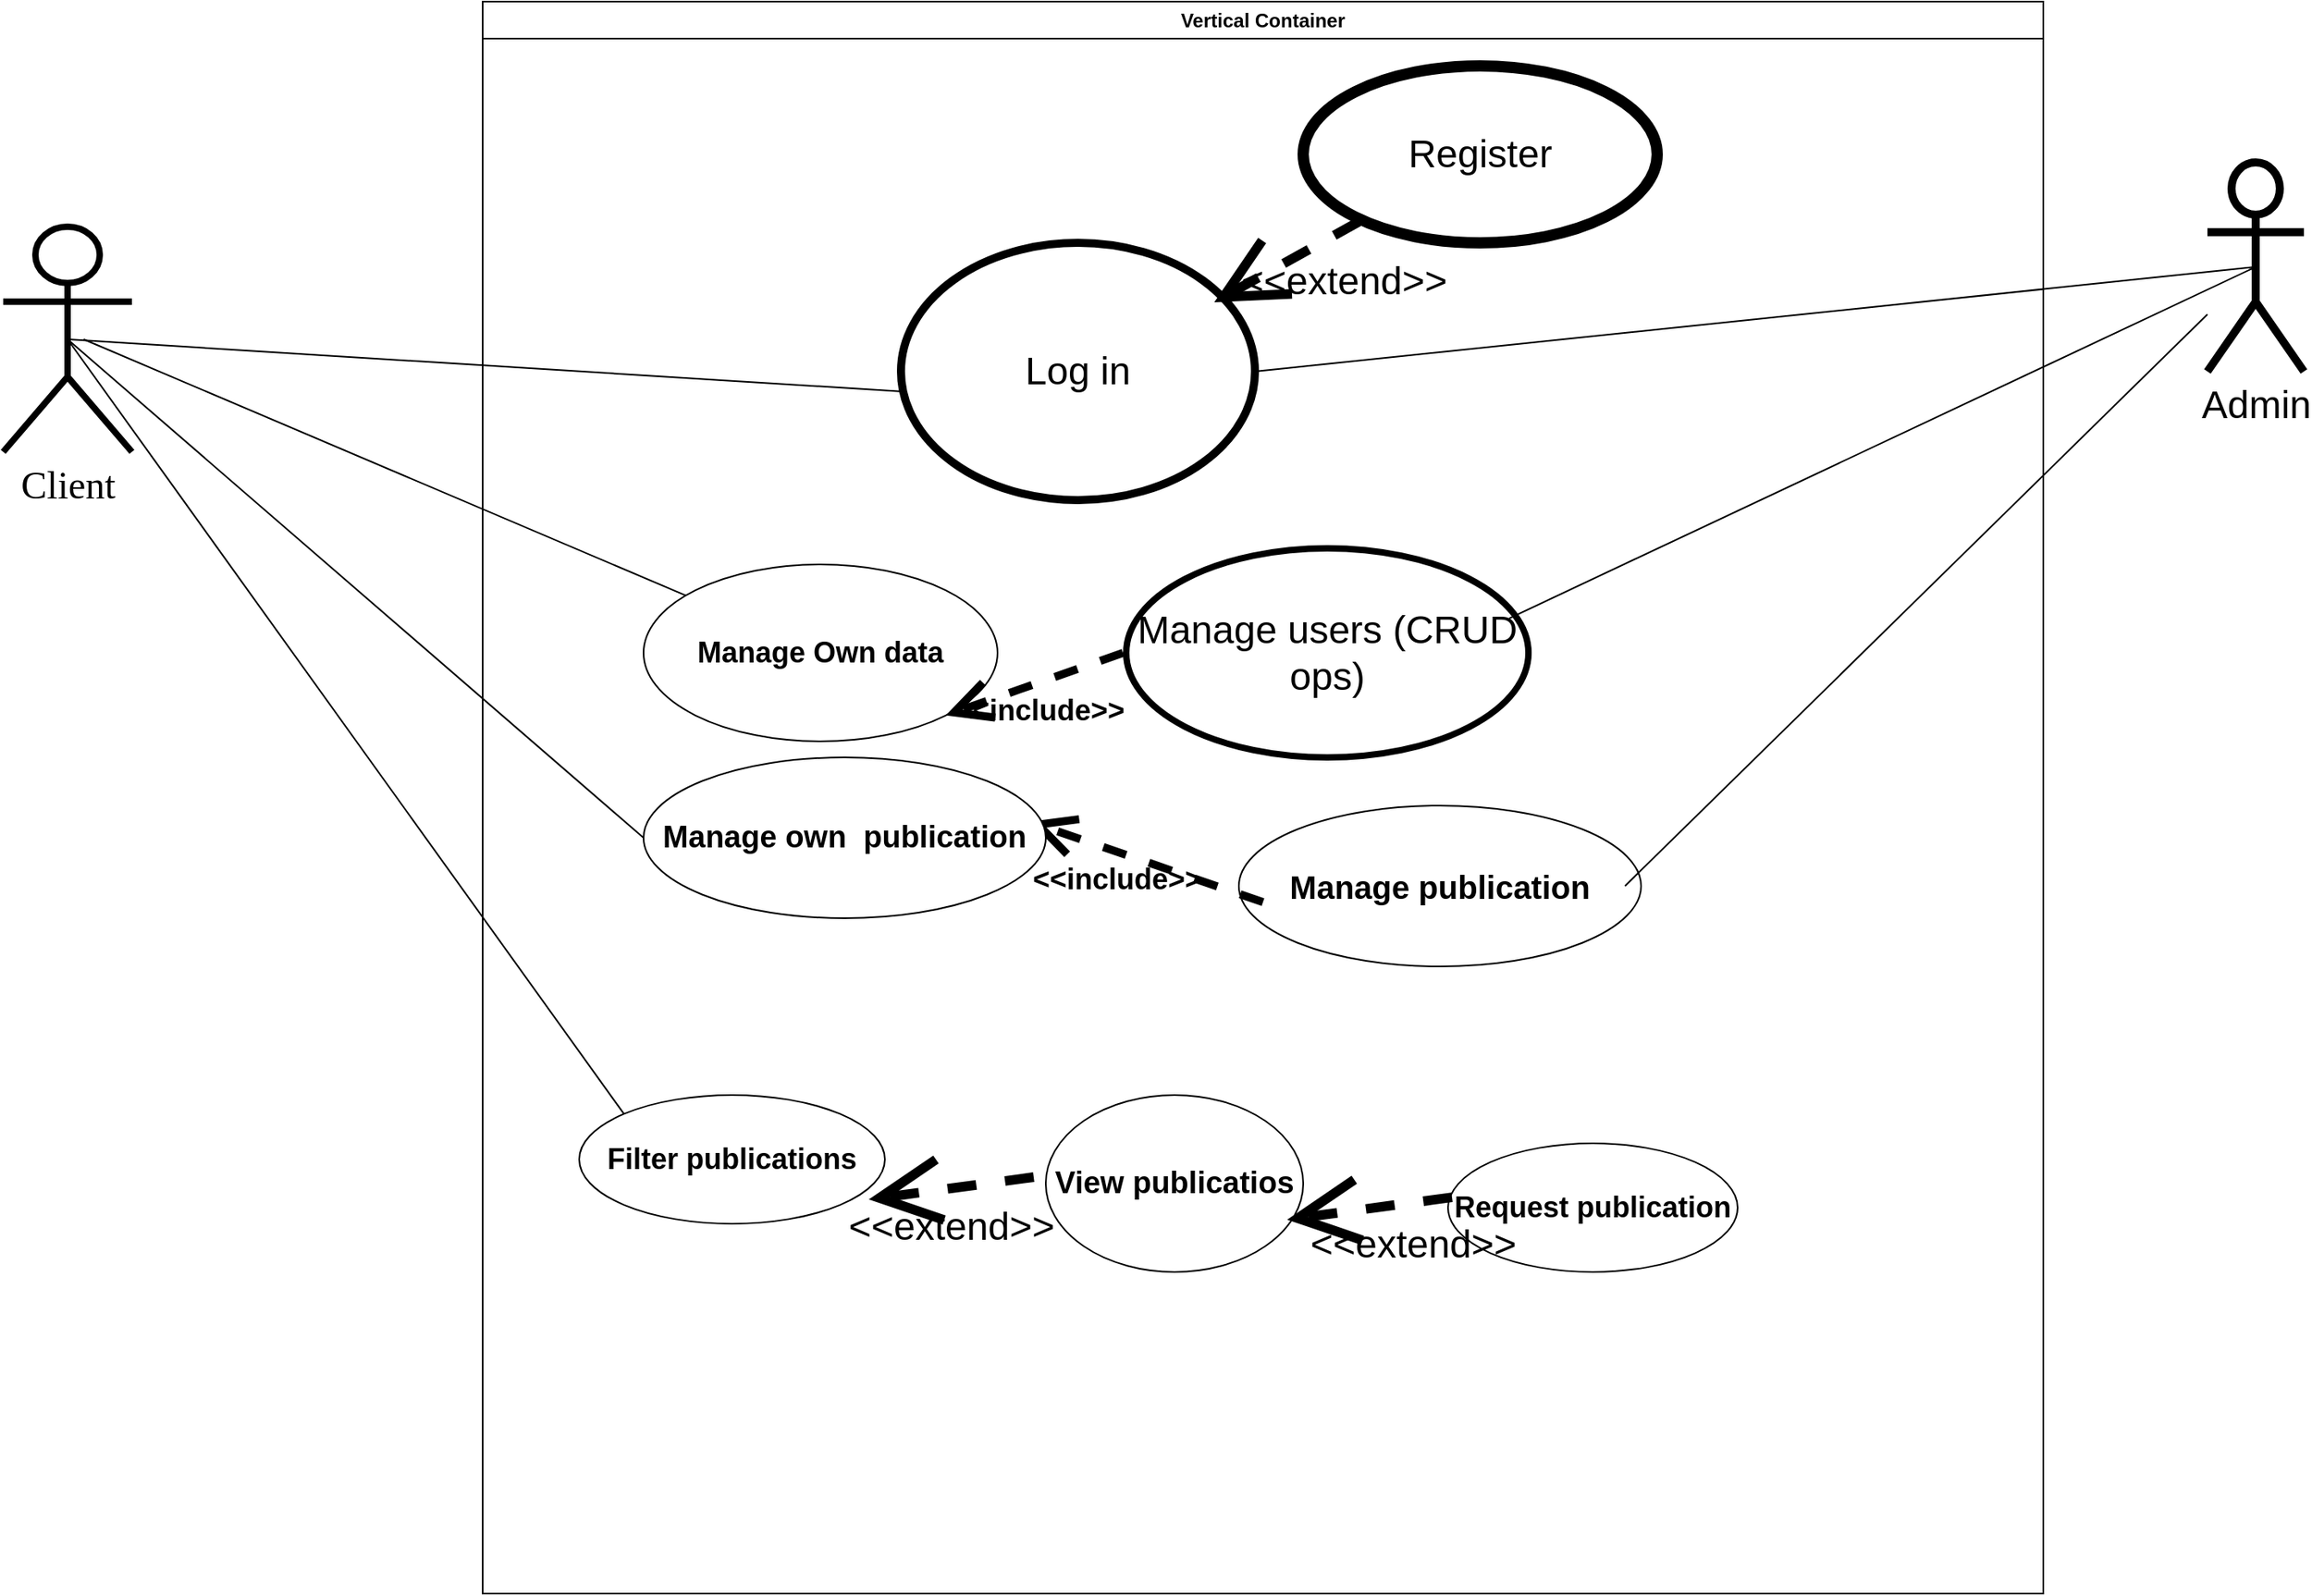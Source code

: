 <mxfile version="26.1.1">
  <diagram name="Page-1" id="VRi3XIfxqkQQI7xMkuqg">
    <mxGraphModel dx="1588" dy="1719" grid="1" gridSize="10" guides="1" tooltips="1" connect="1" arrows="1" fold="1" page="1" pageScale="1" pageWidth="1169" pageHeight="827" math="0" shadow="0">
      <root>
        <mxCell id="0" />
        <mxCell id="1" parent="0" />
        <mxCell id="XSoBLDAF2X4YTmIJwsgC-1" value="&lt;font face=&quot;Lucida Console&quot; style=&quot;font-size: 24px;&quot;&gt;Client&lt;/font&gt;" style="shape=umlActor;verticalLabelPosition=bottom;verticalAlign=top;html=1;outlineConnect=0;strokeWidth=4;" parent="1" vertex="1">
          <mxGeometry x="70" y="70" width="80" height="140" as="geometry" />
        </mxCell>
        <mxCell id="XSoBLDAF2X4YTmIJwsgC-4" value="Vertical Container" style="swimlane;whiteSpace=wrap;html=1;" parent="1" vertex="1">
          <mxGeometry x="368" y="-70" width="970" height="990" as="geometry" />
        </mxCell>
        <mxCell id="XSoBLDAF2X4YTmIJwsgC-6" value="&lt;font style=&quot;font-size: 24px;&quot;&gt;Log in&lt;/font&gt;" style="ellipse;whiteSpace=wrap;html=1;strokeWidth=5;" parent="XSoBLDAF2X4YTmIJwsgC-4" vertex="1">
          <mxGeometry x="260" y="150" width="220" height="160" as="geometry" />
        </mxCell>
        <mxCell id="XSoBLDAF2X4YTmIJwsgC-7" value="&lt;font style=&quot;font-size: 24px;&quot;&gt;Register&lt;/font&gt;" style="ellipse;whiteSpace=wrap;html=1;strokeWidth=7;" parent="XSoBLDAF2X4YTmIJwsgC-4" vertex="1">
          <mxGeometry x="510" y="40" width="220" height="110" as="geometry" />
        </mxCell>
        <mxCell id="XSoBLDAF2X4YTmIJwsgC-15" value="&lt;font style=&quot;font-size: 24px;&quot;&gt;&amp;lt;&amp;lt;extend&amp;gt;&amp;gt;&lt;/font&gt;" style="edgeStyle=none;html=1;startArrow=open;endArrow=none;startSize=32;verticalAlign=bottom;dashed=1;labelBackgroundColor=none;rounded=0;endSize=10;jumpSize=15;strokeWidth=6;exitX=0.885;exitY=0.231;exitDx=0;exitDy=0;exitPerimeter=0;" parent="XSoBLDAF2X4YTmIJwsgC-4" source="XSoBLDAF2X4YTmIJwsgC-6" target="XSoBLDAF2X4YTmIJwsgC-7" edge="1">
          <mxGeometry x="0.321" y="-43" width="160" relative="1" as="geometry">
            <mxPoint x="490" y="200" as="sourcePoint" />
            <mxPoint x="524.998" y="70.002" as="targetPoint" />
            <Array as="points" />
            <mxPoint x="-1" as="offset" />
          </mxGeometry>
        </mxCell>
        <mxCell id="XSoBLDAF2X4YTmIJwsgC-23" value="&lt;font style=&quot;font-size: 24px;&quot;&gt;Manage users (CRUD ops)&lt;/font&gt;" style="ellipse;whiteSpace=wrap;html=1;strokeWidth=4;perimeterSpacing=2;" parent="XSoBLDAF2X4YTmIJwsgC-4" vertex="1">
          <mxGeometry x="400" y="340" width="250" height="130" as="geometry" />
        </mxCell>
        <mxCell id="XSoBLDAF2X4YTmIJwsgC-42" value="&lt;font style=&quot;font-size: 18px;&quot;&gt;&lt;b&gt;Manage Own data&lt;/b&gt;&lt;/font&gt;" style="ellipse;whiteSpace=wrap;html=1;" parent="XSoBLDAF2X4YTmIJwsgC-4" vertex="1">
          <mxGeometry x="100" y="350" width="220" height="110" as="geometry" />
        </mxCell>
        <mxCell id="XSoBLDAF2X4YTmIJwsgC-48" value="&lt;b&gt;&lt;font style=&quot;font-size: 18px;&quot;&gt;&amp;lt;&amp;lt;include&amp;gt;&amp;gt;&lt;/font&gt;&lt;/b&gt;" style="html=1;verticalAlign=bottom;labelBackgroundColor=none;endArrow=open;endFill=0;dashed=1;rounded=0;entryX=1;entryY=1;entryDx=0;entryDy=0;endSize=18;startSize=4;fontSize=17;jumpSize=40;targetPerimeterSpacing=7;sourcePerimeterSpacing=1;strokeWidth=5;exitX=0;exitY=0.5;exitDx=0;exitDy=0;" parent="XSoBLDAF2X4YTmIJwsgC-4" source="XSoBLDAF2X4YTmIJwsgC-23" target="XSoBLDAF2X4YTmIJwsgC-42" edge="1">
          <mxGeometry x="0.138" y="30" width="160" relative="1" as="geometry">
            <mxPoint x="360" y="560" as="sourcePoint" />
            <mxPoint x="440" y="560" as="targetPoint" />
            <mxPoint x="1" as="offset" />
          </mxGeometry>
        </mxCell>
        <mxCell id="XSoBLDAF2X4YTmIJwsgC-50" value="&lt;font style=&quot;font-size: 18px;&quot;&gt;&lt;b&gt;Filter publications&lt;/b&gt;&lt;/font&gt;" style="ellipse;whiteSpace=wrap;html=1;" parent="XSoBLDAF2X4YTmIJwsgC-4" vertex="1">
          <mxGeometry x="60" y="680" width="190" height="80" as="geometry" />
        </mxCell>
        <mxCell id="XSoBLDAF2X4YTmIJwsgC-51" value="&lt;font style=&quot;font-size: 19px;&quot;&gt;&lt;b style=&quot;&quot;&gt;View publicatios&lt;/b&gt;&lt;/font&gt;" style="ellipse;whiteSpace=wrap;html=1;" parent="XSoBLDAF2X4YTmIJwsgC-4" vertex="1">
          <mxGeometry x="350" y="680" width="160" height="110" as="geometry" />
        </mxCell>
        <mxCell id="XSoBLDAF2X4YTmIJwsgC-53" value="&lt;font style=&quot;font-size: 18px;&quot;&gt;&lt;b style=&quot;&quot;&gt;Request publication&lt;/b&gt;&lt;/font&gt;" style="ellipse;whiteSpace=wrap;html=1;" parent="XSoBLDAF2X4YTmIJwsgC-4" vertex="1">
          <mxGeometry x="600" y="710" width="180" height="80" as="geometry" />
        </mxCell>
        <mxCell id="XSoBLDAF2X4YTmIJwsgC-58" value="&lt;font style=&quot;font-size: 24px;&quot;&gt;&amp;lt;&amp;lt;extend&amp;gt;&amp;gt;&lt;/font&gt;" style="edgeStyle=none;html=1;startArrow=open;endArrow=none;startSize=32;verticalAlign=bottom;dashed=1;labelBackgroundColor=none;rounded=0;endSize=10;jumpSize=15;strokeWidth=6;" parent="XSoBLDAF2X4YTmIJwsgC-4" edge="1">
          <mxGeometry x="0.321" y="-43" width="160" relative="1" as="geometry">
            <mxPoint x="500" y="757.45" as="sourcePoint" />
            <mxPoint x="609.999" y="742.556" as="targetPoint" />
            <Array as="points" />
            <mxPoint x="-1" as="offset" />
          </mxGeometry>
        </mxCell>
        <mxCell id="XSoBLDAF2X4YTmIJwsgC-59" value="&lt;font style=&quot;font-size: 24px;&quot;&gt;&amp;lt;&amp;lt;extend&amp;gt;&amp;gt;&lt;/font&gt;" style="edgeStyle=none;html=1;startArrow=open;endArrow=none;startSize=32;verticalAlign=bottom;dashed=1;labelBackgroundColor=none;rounded=0;endSize=10;jumpSize=15;strokeWidth=6;" parent="XSoBLDAF2X4YTmIJwsgC-4" edge="1">
          <mxGeometry x="-0.192" y="-42" width="160" relative="1" as="geometry">
            <mxPoint x="240" y="744.89" as="sourcePoint" />
            <mxPoint x="349.999" y="729.996" as="targetPoint" />
            <Array as="points" />
            <mxPoint x="1" y="-1" as="offset" />
          </mxGeometry>
        </mxCell>
        <mxCell id="XSoBLDAF2X4YTmIJwsgC-60" value="&lt;font style=&quot;font-size: 20px;&quot;&gt;&lt;b&gt;Manage publication&lt;/b&gt;&lt;/font&gt;" style="ellipse;whiteSpace=wrap;html=1;" parent="XSoBLDAF2X4YTmIJwsgC-4" vertex="1">
          <mxGeometry x="470" y="500" width="250" height="100" as="geometry" />
        </mxCell>
        <mxCell id="XSoBLDAF2X4YTmIJwsgC-61" value="&lt;b&gt;&lt;font style=&quot;font-size: 18px;&quot;&gt;&amp;lt;&amp;lt;include&amp;gt;&amp;gt;&lt;/font&gt;&lt;/b&gt;" style="html=1;verticalAlign=bottom;labelBackgroundColor=none;endArrow=open;endFill=0;dashed=1;rounded=0;endSize=18;startSize=4;fontSize=17;jumpSize=40;targetPerimeterSpacing=7;sourcePerimeterSpacing=1;strokeWidth=5;exitX=0;exitY=0.5;exitDx=0;exitDy=0;" parent="XSoBLDAF2X4YTmIJwsgC-4" edge="1">
          <mxGeometry x="0.138" y="30" width="160" relative="1" as="geometry">
            <mxPoint x="485" y="560" as="sourcePoint" />
            <mxPoint x="340" y="510" as="targetPoint" />
            <mxPoint x="1" as="offset" />
          </mxGeometry>
        </mxCell>
        <mxCell id="XSoBLDAF2X4YTmIJwsgC-66" value="" style="endArrow=none;html=1;rounded=0;" parent="XSoBLDAF2X4YTmIJwsgC-4" target="XSoBLDAF2X4YTmIJwsgC-5" edge="1">
          <mxGeometry width="50" height="50" relative="1" as="geometry">
            <mxPoint x="710" y="550" as="sourcePoint" />
            <mxPoint x="760" y="500" as="targetPoint" />
          </mxGeometry>
        </mxCell>
        <mxCell id="16u1_Rkl0VteKm1aDCKY-1" value="&lt;font style=&quot;font-size: 19px;&quot;&gt;&lt;b&gt;Manage own&amp;nbsp; publication&lt;/b&gt;&lt;/font&gt;" style="ellipse;whiteSpace=wrap;html=1;" vertex="1" parent="XSoBLDAF2X4YTmIJwsgC-4">
          <mxGeometry x="100" y="470" width="250" height="100" as="geometry" />
        </mxCell>
        <mxCell id="XSoBLDAF2X4YTmIJwsgC-5" value="&lt;font style=&quot;font-size: 24px;&quot;&gt;Admin&lt;/font&gt;" style="shape=umlActor;verticalLabelPosition=bottom;verticalAlign=top;html=1;outlineConnect=0;strokeWidth=5;" parent="1" vertex="1">
          <mxGeometry x="1440" y="30" width="60" height="130" as="geometry" />
        </mxCell>
        <mxCell id="XSoBLDAF2X4YTmIJwsgC-19" value="" style="endArrow=none;html=1;rounded=0;entryX=0.015;entryY=0.579;entryDx=0;entryDy=0;exitX=0.5;exitY=0.5;exitDx=0;exitDy=0;exitPerimeter=0;entryPerimeter=0;" parent="1" source="XSoBLDAF2X4YTmIJwsgC-1" target="XSoBLDAF2X4YTmIJwsgC-6" edge="1">
          <mxGeometry width="50" height="50" relative="1" as="geometry">
            <mxPoint x="300" y="340" as="sourcePoint" />
            <mxPoint x="350" y="290" as="targetPoint" />
          </mxGeometry>
        </mxCell>
        <mxCell id="XSoBLDAF2X4YTmIJwsgC-22" value="" style="endArrow=none;html=1;rounded=0;exitX=1;exitY=0.5;exitDx=0;exitDy=0;entryX=0.5;entryY=0.5;entryDx=0;entryDy=0;entryPerimeter=0;" parent="1" source="XSoBLDAF2X4YTmIJwsgC-6" target="XSoBLDAF2X4YTmIJwsgC-5" edge="1">
          <mxGeometry width="50" height="50" relative="1" as="geometry">
            <mxPoint x="910" y="310" as="sourcePoint" />
            <mxPoint x="960" y="260" as="targetPoint" />
            <Array as="points" />
          </mxGeometry>
        </mxCell>
        <mxCell id="XSoBLDAF2X4YTmIJwsgC-25" value="" style="endArrow=none;html=1;rounded=0;exitX=0.945;exitY=0.34;exitDx=0;exitDy=0;exitPerimeter=0;entryX=0.5;entryY=0.5;entryDx=0;entryDy=0;entryPerimeter=0;" parent="1" source="XSoBLDAF2X4YTmIJwsgC-23" target="XSoBLDAF2X4YTmIJwsgC-5" edge="1">
          <mxGeometry width="50" height="50" relative="1" as="geometry">
            <mxPoint x="1120" y="420" as="sourcePoint" />
            <mxPoint x="1170" y="370" as="targetPoint" />
          </mxGeometry>
        </mxCell>
        <mxCell id="XSoBLDAF2X4YTmIJwsgC-63" value="" style="endArrow=none;html=1;rounded=0;exitX=0;exitY=0;exitDx=0;exitDy=0;entryX=0.5;entryY=0.5;entryDx=0;entryDy=0;entryPerimeter=0;" parent="1" source="XSoBLDAF2X4YTmIJwsgC-50" target="XSoBLDAF2X4YTmIJwsgC-1" edge="1">
          <mxGeometry width="50" height="50" relative="1" as="geometry">
            <mxPoint x="110" y="270" as="sourcePoint" />
            <mxPoint x="150" y="160" as="targetPoint" />
          </mxGeometry>
        </mxCell>
        <mxCell id="16u1_Rkl0VteKm1aDCKY-2" value="" style="endArrow=none;html=1;rounded=0;entryX=0;entryY=0.5;entryDx=0;entryDy=0;exitX=0.5;exitY=0.5;exitDx=0;exitDy=0;exitPerimeter=0;" edge="1" parent="1" source="XSoBLDAF2X4YTmIJwsgC-1" target="16u1_Rkl0VteKm1aDCKY-1">
          <mxGeometry width="50" height="50" relative="1" as="geometry">
            <mxPoint x="120" y="180" as="sourcePoint" />
            <mxPoint x="170" y="130" as="targetPoint" />
          </mxGeometry>
        </mxCell>
        <mxCell id="16u1_Rkl0VteKm1aDCKY-4" value="" style="endArrow=none;html=1;rounded=0;" edge="1" parent="1" target="XSoBLDAF2X4YTmIJwsgC-42">
          <mxGeometry width="50" height="50" relative="1" as="geometry">
            <mxPoint x="120" y="140" as="sourcePoint" />
            <mxPoint x="170" y="90" as="targetPoint" />
          </mxGeometry>
        </mxCell>
      </root>
    </mxGraphModel>
  </diagram>
</mxfile>

